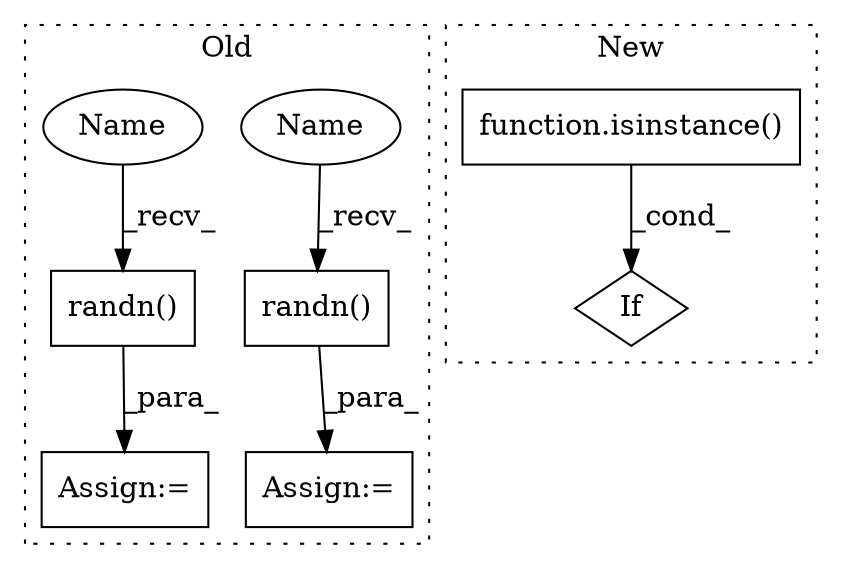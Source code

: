 digraph G {
subgraph cluster0 {
1 [label="randn()" a="75" s="12000,12017" l="12,1" shape="box"];
4 [label="Assign:=" a="68" s="11997" l="3" shape="box"];
5 [label="randn()" a="75" s="12352,12369" l="12,1" shape="box"];
6 [label="Assign:=" a="68" s="12349" l="3" shape="box"];
7 [label="Name" a="87" s="12352" l="5" shape="ellipse"];
8 [label="Name" a="87" s="12000" l="5" shape="ellipse"];
label = "Old";
style="dotted";
}
subgraph cluster1 {
2 [label="function.isinstance()" a="75" s="13055,13091" l="11,1" shape="box"];
3 [label="If" a="96" s="13052" l="3" shape="diamond"];
label = "New";
style="dotted";
}
1 -> 4 [label="_para_"];
2 -> 3 [label="_cond_"];
5 -> 6 [label="_para_"];
7 -> 5 [label="_recv_"];
8 -> 1 [label="_recv_"];
}